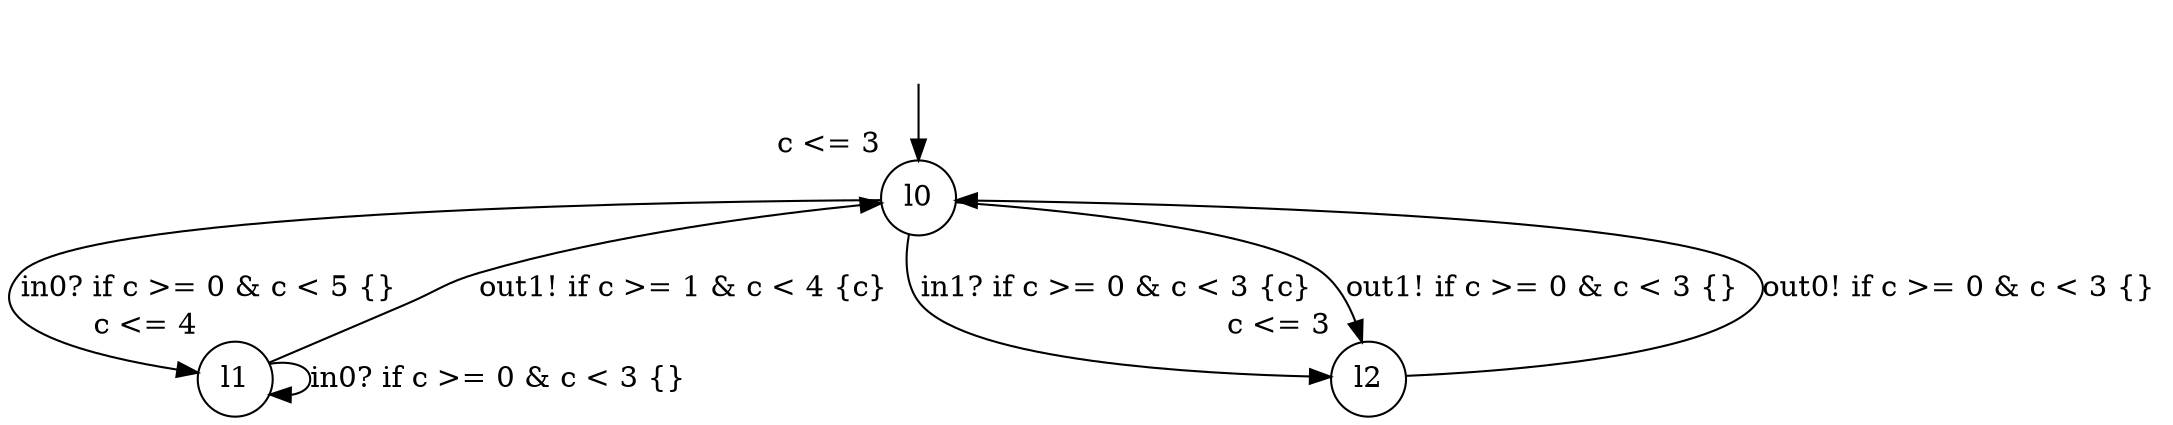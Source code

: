 digraph g {
__start0 [label="" shape="none"];
l0 [shape="circle" margin=0 label="l0", xlabel="c <= 3"];
l1 [shape="circle" margin=0 label="l1", xlabel="c <= 4"];
l2 [shape="circle" margin=0 label="l2", xlabel="c <= 3"];
l0 -> l2 [label="in1? if c >= 0 & c < 3 {c} "];
l0 -> l2 [label="out1! if c >= 0 & c < 3 {} "];
l0 -> l1 [label="in0? if c >= 0 & c < 5 {} "];
l1 -> l1 [label="in0? if c >= 0 & c < 3 {} "];
l1 -> l0 [label="out1! if c >= 1 & c < 4 {c} "];
l2 -> l0 [label="out0! if c >= 0 & c < 3 {} "];
__start0 -> l0;
}
